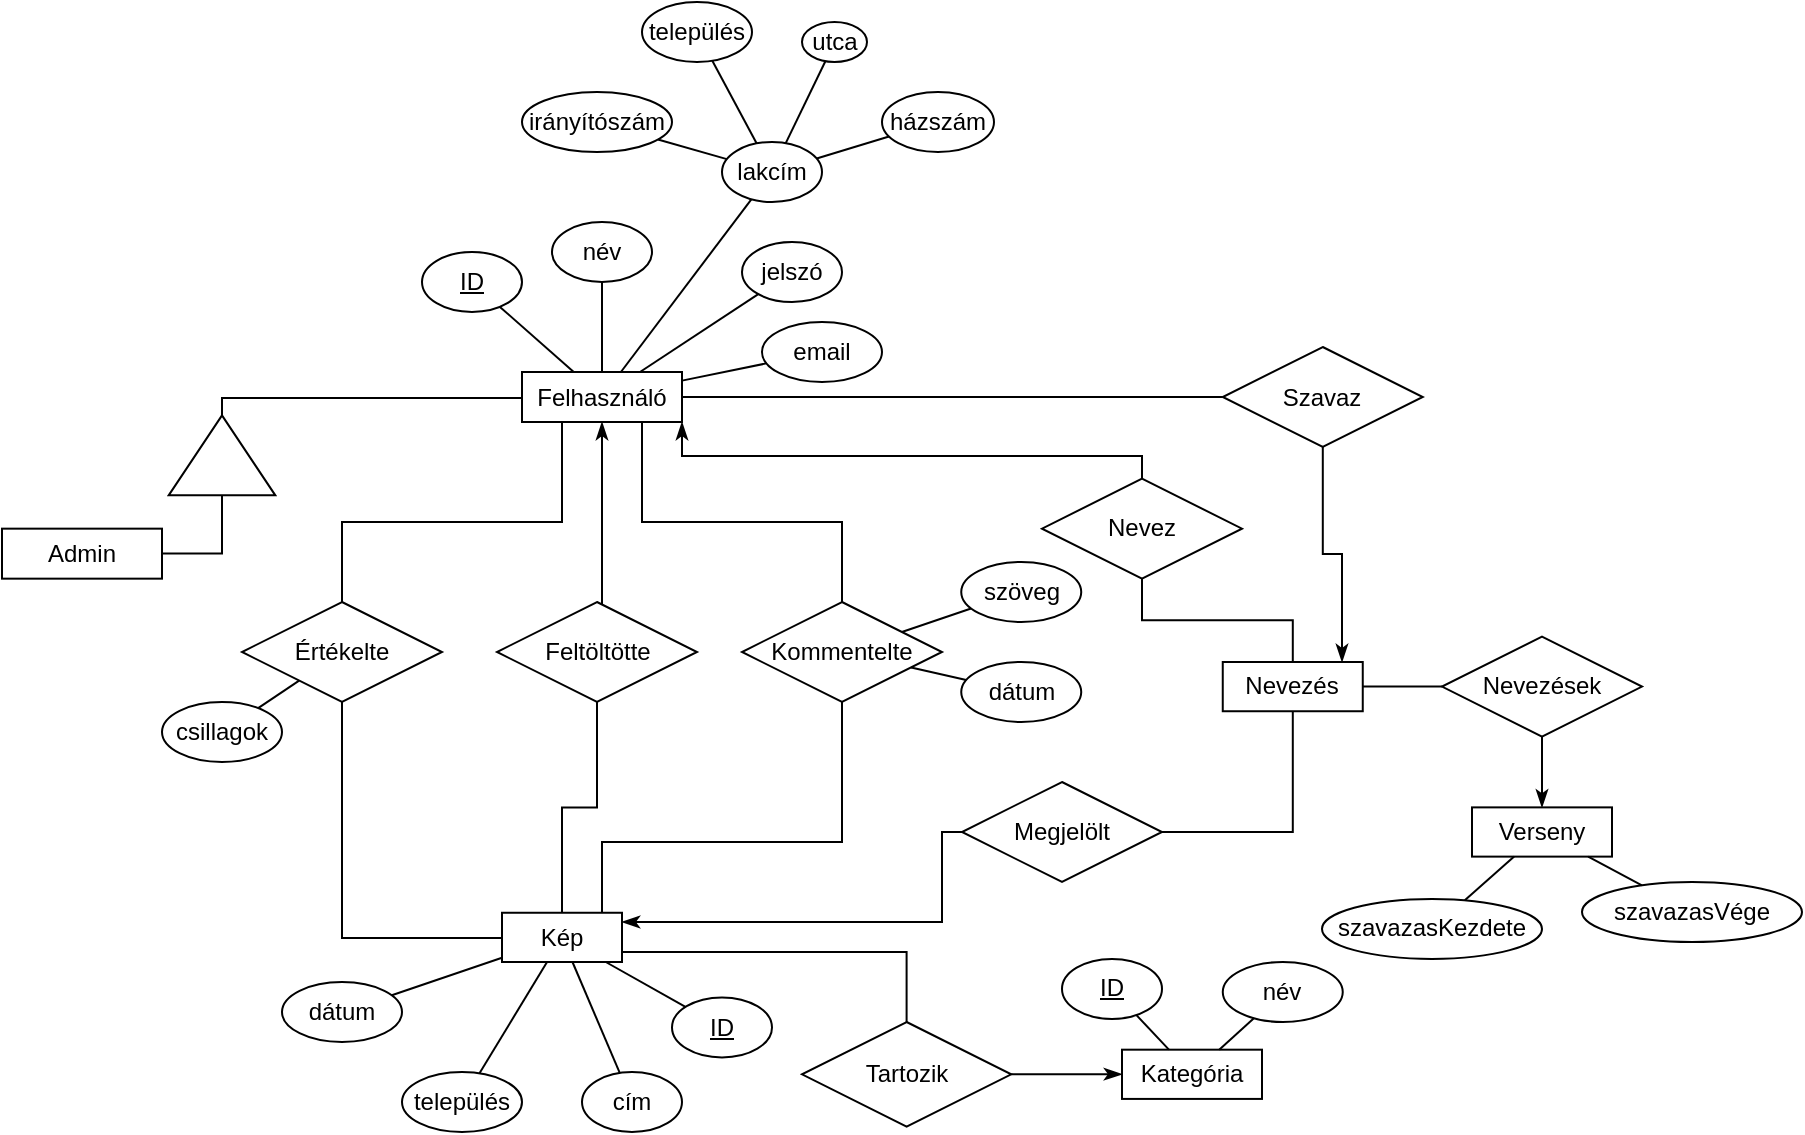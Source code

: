 <mxfile version="13.7.3" type="device"><diagram id="7oqz01lMXKbs2QNrLGLY" name="1 oldal"><mxGraphModel dx="1086" dy="790" grid="1" gridSize="10" guides="1" tooltips="1" connect="1" arrows="1" fold="1" page="1" pageScale="1" pageWidth="827" pageHeight="1169" math="0" shadow="0"><root><mxCell id="0"/><mxCell id="1" parent="0"/><mxCell id="7EJN0urTMHJltD60-iaD-75" style="edgeStyle=orthogonalEdgeStyle;rounded=0;orthogonalLoop=1;jettySize=auto;html=1;entryX=0.5;entryY=0;entryDx=0;entryDy=0;startArrow=none;startFill=0;endArrow=none;endFill=0;" edge="1" parent="1" source="7EJN0urTMHJltD60-iaD-1" target="7EJN0urTMHJltD60-iaD-55"><mxGeometry relative="1" as="geometry"><Array as="points"><mxPoint x="290" y="330"/><mxPoint x="180" y="330"/></Array></mxGeometry></mxCell><mxCell id="7EJN0urTMHJltD60-iaD-1" value="Felhasználó" style="whiteSpace=wrap;html=1;align=center;" vertex="1" parent="1"><mxGeometry x="270" y="255" width="80" height="25" as="geometry"/></mxCell><mxCell id="7EJN0urTMHJltD60-iaD-2" value="ID" style="ellipse;whiteSpace=wrap;html=1;align=center;verticalAlign=middle;horizontal=1;fontStyle=4" vertex="1" parent="1"><mxGeometry x="220" y="195" width="50" height="30" as="geometry"/></mxCell><mxCell id="7EJN0urTMHJltD60-iaD-3" value="név" style="ellipse;whiteSpace=wrap;html=1;align=center;" vertex="1" parent="1"><mxGeometry x="285" y="180" width="50" height="30" as="geometry"/></mxCell><mxCell id="7EJN0urTMHJltD60-iaD-4" value="email" style="ellipse;whiteSpace=wrap;html=1;align=center;" vertex="1" parent="1"><mxGeometry x="390" y="230" width="60" height="30" as="geometry"/></mxCell><mxCell id="7EJN0urTMHJltD60-iaD-5" value="jelszó" style="ellipse;whiteSpace=wrap;html=1;align=center;" vertex="1" parent="1"><mxGeometry x="380" y="190" width="50" height="30" as="geometry"/></mxCell><mxCell id="7EJN0urTMHJltD60-iaD-6" value="lakcím" style="ellipse;whiteSpace=wrap;html=1;align=center;" vertex="1" parent="1"><mxGeometry x="370" y="140" width="50" height="30" as="geometry"/></mxCell><mxCell id="7EJN0urTMHJltD60-iaD-8" value="" style="endArrow=none;html=1;rounded=0;" edge="1" parent="1" source="7EJN0urTMHJltD60-iaD-2" target="7EJN0urTMHJltD60-iaD-1"><mxGeometry relative="1" as="geometry"><mxPoint x="290" y="290" as="sourcePoint"/><mxPoint x="450" y="290" as="targetPoint"/></mxGeometry></mxCell><mxCell id="7EJN0urTMHJltD60-iaD-9" value="" style="endArrow=none;html=1;rounded=0;" edge="1" parent="1" source="7EJN0urTMHJltD60-iaD-3" target="7EJN0urTMHJltD60-iaD-1"><mxGeometry relative="1" as="geometry"><mxPoint x="290" y="290" as="sourcePoint"/><mxPoint x="450" y="290" as="targetPoint"/></mxGeometry></mxCell><mxCell id="7EJN0urTMHJltD60-iaD-10" value="" style="endArrow=none;html=1;rounded=0;" edge="1" parent="1" source="7EJN0urTMHJltD60-iaD-1" target="7EJN0urTMHJltD60-iaD-6"><mxGeometry relative="1" as="geometry"><mxPoint x="290" y="290" as="sourcePoint"/><mxPoint x="450" y="290" as="targetPoint"/></mxGeometry></mxCell><mxCell id="7EJN0urTMHJltD60-iaD-11" value="" style="endArrow=none;html=1;rounded=0;" edge="1" parent="1" source="7EJN0urTMHJltD60-iaD-1" target="7EJN0urTMHJltD60-iaD-5"><mxGeometry relative="1" as="geometry"><mxPoint x="300" y="300.0" as="sourcePoint"/><mxPoint x="460" y="300.0" as="targetPoint"/></mxGeometry></mxCell><mxCell id="7EJN0urTMHJltD60-iaD-13" value="" style="endArrow=none;html=1;rounded=0;" edge="1" parent="1" source="7EJN0urTMHJltD60-iaD-1" target="7EJN0urTMHJltD60-iaD-4"><mxGeometry relative="1" as="geometry"><mxPoint x="320" y="320.0" as="sourcePoint"/><mxPoint x="480" y="320.0" as="targetPoint"/></mxGeometry></mxCell><mxCell id="7EJN0urTMHJltD60-iaD-14" value="irányítószám" style="ellipse;whiteSpace=wrap;html=1;align=center;" vertex="1" parent="1"><mxGeometry x="270" y="115" width="75" height="30" as="geometry"/></mxCell><mxCell id="7EJN0urTMHJltD60-iaD-15" value="település" style="ellipse;whiteSpace=wrap;html=1;align=center;" vertex="1" parent="1"><mxGeometry x="330" y="70" width="55" height="30" as="geometry"/></mxCell><mxCell id="7EJN0urTMHJltD60-iaD-16" value="utca" style="ellipse;whiteSpace=wrap;html=1;align=center;" vertex="1" parent="1"><mxGeometry x="410" y="80" width="32.5" height="20" as="geometry"/></mxCell><mxCell id="7EJN0urTMHJltD60-iaD-17" value="házszám" style="ellipse;whiteSpace=wrap;html=1;align=center;" vertex="1" parent="1"><mxGeometry x="450" y="115" width="56" height="30" as="geometry"/></mxCell><mxCell id="7EJN0urTMHJltD60-iaD-18" value="" style="endArrow=none;html=1;rounded=0;" edge="1" parent="1" source="7EJN0urTMHJltD60-iaD-14" target="7EJN0urTMHJltD60-iaD-6"><mxGeometry relative="1" as="geometry"><mxPoint x="490.001" y="245.94" as="sourcePoint"/><mxPoint x="543.765" y="159.997" as="targetPoint"/></mxGeometry></mxCell><mxCell id="7EJN0urTMHJltD60-iaD-19" value="" style="endArrow=none;html=1;rounded=0;" edge="1" parent="1" source="7EJN0urTMHJltD60-iaD-15" target="7EJN0urTMHJltD60-iaD-6"><mxGeometry relative="1" as="geometry"><mxPoint x="352.511" y="275.0" as="sourcePoint"/><mxPoint x="406.275" y="189.057" as="targetPoint"/></mxGeometry></mxCell><mxCell id="7EJN0urTMHJltD60-iaD-20" value="" style="endArrow=none;html=1;rounded=0;" edge="1" parent="1" source="7EJN0urTMHJltD60-iaD-16" target="7EJN0urTMHJltD60-iaD-6"><mxGeometry relative="1" as="geometry"><mxPoint x="362.511" y="285.0" as="sourcePoint"/><mxPoint x="416.275" y="199.057" as="targetPoint"/></mxGeometry></mxCell><mxCell id="7EJN0urTMHJltD60-iaD-21" value="" style="endArrow=none;html=1;rounded=0;" edge="1" parent="1" source="7EJN0urTMHJltD60-iaD-17" target="7EJN0urTMHJltD60-iaD-6"><mxGeometry relative="1" as="geometry"><mxPoint x="372.511" y="295.0" as="sourcePoint"/><mxPoint x="426.275" y="209.057" as="targetPoint"/></mxGeometry></mxCell><mxCell id="7EJN0urTMHJltD60-iaD-23" value="Kép" style="whiteSpace=wrap;html=1;align=center;" vertex="1" parent="1"><mxGeometry x="260" y="525.38" width="60" height="24.62" as="geometry"/></mxCell><mxCell id="7EJN0urTMHJltD60-iaD-24" value="ID" style="ellipse;whiteSpace=wrap;html=1;align=center;fontStyle=4" vertex="1" parent="1"><mxGeometry x="345" y="567.69" width="50" height="30" as="geometry"/></mxCell><mxCell id="7EJN0urTMHJltD60-iaD-25" value="cím" style="ellipse;whiteSpace=wrap;html=1;align=center;" vertex="1" parent="1"><mxGeometry x="300" y="605" width="50" height="30" as="geometry"/></mxCell><mxCell id="7EJN0urTMHJltD60-iaD-26" value="dátum" style="ellipse;whiteSpace=wrap;html=1;align=center;" vertex="1" parent="1"><mxGeometry x="150" y="560" width="60" height="30" as="geometry"/></mxCell><mxCell id="7EJN0urTMHJltD60-iaD-27" value="település" style="ellipse;whiteSpace=wrap;html=1;align=center;" vertex="1" parent="1"><mxGeometry x="210" y="605" width="60" height="30" as="geometry"/></mxCell><mxCell id="7EJN0urTMHJltD60-iaD-28" value="" style="endArrow=none;html=1;rounded=0;" edge="1" parent="1" source="7EJN0urTMHJltD60-iaD-24" target="7EJN0urTMHJltD60-iaD-23"><mxGeometry relative="1" as="geometry"><mxPoint x="280" y="560.38" as="sourcePoint"/><mxPoint x="440" y="560.38" as="targetPoint"/></mxGeometry></mxCell><mxCell id="7EJN0urTMHJltD60-iaD-29" value="" style="endArrow=none;html=1;rounded=0;" edge="1" parent="1" source="7EJN0urTMHJltD60-iaD-25" target="7EJN0urTMHJltD60-iaD-23"><mxGeometry relative="1" as="geometry"><mxPoint x="280" y="560.38" as="sourcePoint"/><mxPoint x="440" y="560.38" as="targetPoint"/></mxGeometry></mxCell><mxCell id="7EJN0urTMHJltD60-iaD-31" value="" style="endArrow=none;html=1;rounded=0;" edge="1" parent="1" source="7EJN0urTMHJltD60-iaD-23" target="7EJN0urTMHJltD60-iaD-27"><mxGeometry relative="1" as="geometry"><mxPoint x="300" y="580.38" as="sourcePoint"/><mxPoint x="460" y="580.38" as="targetPoint"/></mxGeometry></mxCell><mxCell id="7EJN0urTMHJltD60-iaD-32" value="" style="endArrow=none;html=1;rounded=0;" edge="1" parent="1" source="7EJN0urTMHJltD60-iaD-23" target="7EJN0urTMHJltD60-iaD-26"><mxGeometry relative="1" as="geometry"><mxPoint x="310" y="590.38" as="sourcePoint"/><mxPoint x="470" y="590.38" as="targetPoint"/></mxGeometry></mxCell><mxCell id="7EJN0urTMHJltD60-iaD-33" value="Kategória" style="whiteSpace=wrap;html=1;align=center;" vertex="1" parent="1"><mxGeometry x="570" y="593.84" width="70" height="24.62" as="geometry"/></mxCell><mxCell id="7EJN0urTMHJltD60-iaD-34" value="ID" style="ellipse;whiteSpace=wrap;html=1;align=center;fontStyle=4" vertex="1" parent="1"><mxGeometry x="540" y="548.46" width="50" height="30" as="geometry"/></mxCell><mxCell id="7EJN0urTMHJltD60-iaD-35" value="név" style="ellipse;whiteSpace=wrap;html=1;align=center;" vertex="1" parent="1"><mxGeometry x="620.38" y="550" width="60" height="30" as="geometry"/></mxCell><mxCell id="7EJN0urTMHJltD60-iaD-36" value="" style="endArrow=none;html=1;rounded=0;" edge="1" parent="1" source="7EJN0urTMHJltD60-iaD-34" target="7EJN0urTMHJltD60-iaD-33"><mxGeometry relative="1" as="geometry"><mxPoint x="610" y="510.38" as="sourcePoint"/><mxPoint x="770" y="510.38" as="targetPoint"/></mxGeometry></mxCell><mxCell id="7EJN0urTMHJltD60-iaD-39" value="" style="endArrow=none;html=1;rounded=0;" edge="1" parent="1" source="7EJN0urTMHJltD60-iaD-33" target="7EJN0urTMHJltD60-iaD-35"><mxGeometry relative="1" as="geometry"><mxPoint x="640" y="540.38" as="sourcePoint"/><mxPoint x="800" y="540.38" as="targetPoint"/></mxGeometry></mxCell><mxCell id="7EJN0urTMHJltD60-iaD-81" style="edgeStyle=orthogonalEdgeStyle;rounded=0;orthogonalLoop=1;jettySize=auto;html=1;startArrow=none;startFill=0;endArrow=none;endFill=0;" edge="1" parent="1" source="7EJN0urTMHJltD60-iaD-51" target="7EJN0urTMHJltD60-iaD-23"><mxGeometry relative="1" as="geometry"><Array as="points"><mxPoint x="462" y="545"/></Array></mxGeometry></mxCell><mxCell id="7EJN0urTMHJltD60-iaD-82" style="edgeStyle=orthogonalEdgeStyle;rounded=0;orthogonalLoop=1;jettySize=auto;html=1;startArrow=none;startFill=0;endArrow=classicThin;endFill=1;" edge="1" parent="1" source="7EJN0urTMHJltD60-iaD-51" target="7EJN0urTMHJltD60-iaD-33"><mxGeometry relative="1" as="geometry"/></mxCell><mxCell id="7EJN0urTMHJltD60-iaD-51" value="Tartozik" style="shape=rhombus;perimeter=rhombusPerimeter;whiteSpace=wrap;html=1;align=center;" vertex="1" parent="1"><mxGeometry x="410" y="580" width="104.62" height="52.31" as="geometry"/></mxCell><mxCell id="7EJN0urTMHJltD60-iaD-78" style="edgeStyle=orthogonalEdgeStyle;rounded=0;orthogonalLoop=1;jettySize=auto;html=1;startArrow=none;startFill=0;endArrow=none;endFill=0;" edge="1" parent="1" source="7EJN0urTMHJltD60-iaD-55" target="7EJN0urTMHJltD60-iaD-23"><mxGeometry relative="1" as="geometry"><Array as="points"><mxPoint x="180" y="538"/></Array></mxGeometry></mxCell><mxCell id="7EJN0urTMHJltD60-iaD-55" value="Értékelte" style="shape=rhombus;perimeter=rhombusPerimeter;whiteSpace=wrap;html=1;align=center;" vertex="1" parent="1"><mxGeometry x="130" y="370" width="100" height="50" as="geometry"/></mxCell><mxCell id="7EJN0urTMHJltD60-iaD-59" value="csillagok" style="ellipse;whiteSpace=wrap;html=1;align=center;" vertex="1" parent="1"><mxGeometry x="90" y="420" width="60" height="30" as="geometry"/></mxCell><mxCell id="7EJN0urTMHJltD60-iaD-60" value="" style="endArrow=none;html=1;rounded=0;" edge="1" parent="1" source="7EJN0urTMHJltD60-iaD-59" target="7EJN0urTMHJltD60-iaD-55"><mxGeometry relative="1" as="geometry"><mxPoint x="210" y="370" as="sourcePoint"/><mxPoint x="299.796" y="260.0" as="targetPoint"/></mxGeometry></mxCell><mxCell id="7EJN0urTMHJltD60-iaD-77" style="edgeStyle=orthogonalEdgeStyle;rounded=0;orthogonalLoop=1;jettySize=auto;html=1;startArrow=none;startFill=0;endArrow=none;endFill=0;" edge="1" parent="1" source="7EJN0urTMHJltD60-iaD-61" target="7EJN0urTMHJltD60-iaD-1"><mxGeometry relative="1" as="geometry"><Array as="points"><mxPoint x="430" y="330"/><mxPoint x="330" y="330"/></Array></mxGeometry></mxCell><mxCell id="7EJN0urTMHJltD60-iaD-80" style="edgeStyle=orthogonalEdgeStyle;rounded=0;orthogonalLoop=1;jettySize=auto;html=1;startArrow=none;startFill=0;endArrow=none;endFill=0;" edge="1" parent="1" source="7EJN0urTMHJltD60-iaD-61" target="7EJN0urTMHJltD60-iaD-23"><mxGeometry relative="1" as="geometry"><Array as="points"><mxPoint x="430" y="490"/><mxPoint x="310" y="490"/></Array></mxGeometry></mxCell><mxCell id="7EJN0urTMHJltD60-iaD-61" value="Kommentelte" style="shape=rhombus;perimeter=rhombusPerimeter;whiteSpace=wrap;html=1;align=center;" vertex="1" parent="1"><mxGeometry x="380" y="370" width="100" height="50" as="geometry"/></mxCell><mxCell id="7EJN0urTMHJltD60-iaD-64" value="szöveg" style="ellipse;whiteSpace=wrap;html=1;align=center;" vertex="1" parent="1"><mxGeometry x="489.62" y="350" width="60" height="30" as="geometry"/></mxCell><mxCell id="7EJN0urTMHJltD60-iaD-65" value="dátum" style="ellipse;whiteSpace=wrap;html=1;align=center;" vertex="1" parent="1"><mxGeometry x="489.62" y="400" width="60" height="30" as="geometry"/></mxCell><mxCell id="7EJN0urTMHJltD60-iaD-66" value="" style="endArrow=none;html=1;rounded=0;" edge="1" parent="1" source="7EJN0urTMHJltD60-iaD-65" target="7EJN0urTMHJltD60-iaD-61"><mxGeometry relative="1" as="geometry"><mxPoint x="409.143" y="260.0" as="sourcePoint"/><mxPoint x="472" y="370" as="targetPoint"/></mxGeometry></mxCell><mxCell id="7EJN0urTMHJltD60-iaD-67" value="" style="endArrow=none;html=1;rounded=0;" edge="1" parent="1" source="7EJN0urTMHJltD60-iaD-64" target="7EJN0urTMHJltD60-iaD-61"><mxGeometry relative="1" as="geometry"><mxPoint x="419.143" y="270.0" as="sourcePoint"/><mxPoint x="482" y="380" as="targetPoint"/></mxGeometry></mxCell><mxCell id="7EJN0urTMHJltD60-iaD-76" style="edgeStyle=orthogonalEdgeStyle;rounded=0;orthogonalLoop=1;jettySize=auto;html=1;startArrow=none;startFill=0;endArrow=classicThin;endFill=1;" edge="1" parent="1" source="7EJN0urTMHJltD60-iaD-68" target="7EJN0urTMHJltD60-iaD-1"><mxGeometry relative="1" as="geometry"><Array as="points"><mxPoint x="310" y="350"/><mxPoint x="310" y="350"/></Array></mxGeometry></mxCell><mxCell id="7EJN0urTMHJltD60-iaD-79" style="edgeStyle=orthogonalEdgeStyle;rounded=0;orthogonalLoop=1;jettySize=auto;html=1;startArrow=none;startFill=0;endArrow=none;endFill=0;" edge="1" parent="1" source="7EJN0urTMHJltD60-iaD-68" target="7EJN0urTMHJltD60-iaD-23"><mxGeometry relative="1" as="geometry"/></mxCell><mxCell id="7EJN0urTMHJltD60-iaD-68" value="Feltöltötte" style="shape=rhombus;perimeter=rhombusPerimeter;whiteSpace=wrap;html=1;align=center;" vertex="1" parent="1"><mxGeometry x="257.5" y="370" width="100" height="50" as="geometry"/></mxCell><mxCell id="7EJN0urTMHJltD60-iaD-74" style="edgeStyle=orthogonalEdgeStyle;rounded=0;orthogonalLoop=1;jettySize=auto;html=1;startArrow=none;startFill=0;endArrow=none;endFill=0;exitX=1;exitY=0.5;exitDx=0;exitDy=0;" edge="1" parent="1" source="7EJN0urTMHJltD60-iaD-71" target="7EJN0urTMHJltD60-iaD-1"><mxGeometry relative="1" as="geometry"><Array as="points"><mxPoint x="120" y="268"/></Array></mxGeometry></mxCell><mxCell id="7EJN0urTMHJltD60-iaD-71" value="" style="triangle;whiteSpace=wrap;html=1;rotation=-90;" vertex="1" parent="1"><mxGeometry x="100" y="270" width="40" height="53.33" as="geometry"/></mxCell><mxCell id="7EJN0urTMHJltD60-iaD-73" style="edgeStyle=orthogonalEdgeStyle;rounded=0;orthogonalLoop=1;jettySize=auto;html=1;startArrow=none;startFill=0;endArrow=none;endFill=0;" edge="1" parent="1" source="7EJN0urTMHJltD60-iaD-72" target="7EJN0urTMHJltD60-iaD-71"><mxGeometry relative="1" as="geometry"/></mxCell><mxCell id="7EJN0urTMHJltD60-iaD-72" value="Admin" style="whiteSpace=wrap;html=1;align=center;" vertex="1" parent="1"><mxGeometry x="10.0" y="333.33" width="80" height="25" as="geometry"/></mxCell><mxCell id="7EJN0urTMHJltD60-iaD-83" value="Verseny" style="whiteSpace=wrap;html=1;align=center;" vertex="1" parent="1"><mxGeometry x="745" y="472.69" width="70" height="24.62" as="geometry"/></mxCell><mxCell id="7EJN0urTMHJltD60-iaD-85" style="edgeStyle=orthogonalEdgeStyle;rounded=0;orthogonalLoop=1;jettySize=auto;html=1;startArrow=none;startFill=0;endArrow=none;endFill=0;" edge="1" parent="1" source="7EJN0urTMHJltD60-iaD-84" target="7EJN0urTMHJltD60-iaD-97"><mxGeometry relative="1" as="geometry"/></mxCell><mxCell id="7EJN0urTMHJltD60-iaD-86" style="edgeStyle=orthogonalEdgeStyle;rounded=0;orthogonalLoop=1;jettySize=auto;html=1;startArrow=none;startFill=0;endArrow=classicThin;endFill=1;" edge="1" parent="1" source="7EJN0urTMHJltD60-iaD-84" target="7EJN0urTMHJltD60-iaD-1"><mxGeometry relative="1" as="geometry"><Array as="points"><mxPoint x="350" y="297"/></Array></mxGeometry></mxCell><mxCell id="7EJN0urTMHJltD60-iaD-84" value="Nevez" style="shape=rhombus;perimeter=rhombusPerimeter;whiteSpace=wrap;html=1;align=center;" vertex="1" parent="1"><mxGeometry x="530" y="308.33" width="100" height="50" as="geometry"/></mxCell><mxCell id="7EJN0urTMHJltD60-iaD-88" value="szavazasKezdete" style="ellipse;whiteSpace=wrap;html=1;align=center;" vertex="1" parent="1"><mxGeometry x="670" y="518.46" width="110" height="30" as="geometry"/></mxCell><mxCell id="7EJN0urTMHJltD60-iaD-89" value="szavazasVége" style="ellipse;whiteSpace=wrap;html=1;align=center;" vertex="1" parent="1"><mxGeometry x="800" y="510.0" width="110" height="30" as="geometry"/></mxCell><mxCell id="7EJN0urTMHJltD60-iaD-90" value="" style="endArrow=none;html=1;" edge="1" parent="1" source="7EJN0urTMHJltD60-iaD-83" target="7EJN0urTMHJltD60-iaD-88"><mxGeometry width="50" height="50" relative="1" as="geometry"><mxPoint x="860" y="528.33" as="sourcePoint"/><mxPoint x="910" y="478.33" as="targetPoint"/></mxGeometry></mxCell><mxCell id="7EJN0urTMHJltD60-iaD-91" value="" style="endArrow=none;html=1;" edge="1" parent="1" source="7EJN0urTMHJltD60-iaD-83" target="7EJN0urTMHJltD60-iaD-89"><mxGeometry width="50" height="50" relative="1" as="geometry"><mxPoint x="1022.662" y="402.69" as="sourcePoint"/><mxPoint x="1044.774" y="387.279" as="targetPoint"/></mxGeometry></mxCell><mxCell id="7EJN0urTMHJltD60-iaD-102" style="edgeStyle=orthogonalEdgeStyle;rounded=0;orthogonalLoop=1;jettySize=auto;html=1;entryX=0;entryY=0.5;entryDx=0;entryDy=0;startArrow=none;startFill=0;endArrow=none;endFill=0;" edge="1" parent="1" source="7EJN0urTMHJltD60-iaD-97" target="7EJN0urTMHJltD60-iaD-101"><mxGeometry relative="1" as="geometry"/></mxCell><mxCell id="7EJN0urTMHJltD60-iaD-97" value="Nevezés" style="whiteSpace=wrap;html=1;align=center;" vertex="1" parent="1"><mxGeometry x="620.38" y="400" width="70" height="24.62" as="geometry"/></mxCell><mxCell id="7EJN0urTMHJltD60-iaD-99" style="edgeStyle=orthogonalEdgeStyle;rounded=0;orthogonalLoop=1;jettySize=auto;html=1;startArrow=none;startFill=0;endArrow=classicThin;endFill=1;" edge="1" parent="1" source="7EJN0urTMHJltD60-iaD-98" target="7EJN0urTMHJltD60-iaD-23"><mxGeometry relative="1" as="geometry"><Array as="points"><mxPoint x="480" y="485"/><mxPoint x="480" y="530"/></Array></mxGeometry></mxCell><mxCell id="7EJN0urTMHJltD60-iaD-100" style="edgeStyle=orthogonalEdgeStyle;rounded=0;orthogonalLoop=1;jettySize=auto;html=1;startArrow=none;startFill=0;endArrow=none;endFill=0;" edge="1" parent="1" source="7EJN0urTMHJltD60-iaD-98" target="7EJN0urTMHJltD60-iaD-97"><mxGeometry relative="1" as="geometry"/></mxCell><mxCell id="7EJN0urTMHJltD60-iaD-98" value="Megjelölt" style="shape=rhombus;perimeter=rhombusPerimeter;whiteSpace=wrap;html=1;align=center;" vertex="1" parent="1"><mxGeometry x="490" y="460" width="100" height="50" as="geometry"/></mxCell><mxCell id="7EJN0urTMHJltD60-iaD-103" style="edgeStyle=orthogonalEdgeStyle;rounded=0;orthogonalLoop=1;jettySize=auto;html=1;startArrow=none;startFill=0;endArrow=classicThin;endFill=1;" edge="1" parent="1" source="7EJN0urTMHJltD60-iaD-101" target="7EJN0urTMHJltD60-iaD-83"><mxGeometry relative="1" as="geometry"/></mxCell><mxCell id="7EJN0urTMHJltD60-iaD-101" value="Nevezések" style="shape=rhombus;perimeter=rhombusPerimeter;whiteSpace=wrap;html=1;align=center;" vertex="1" parent="1"><mxGeometry x="730" y="387.31" width="100" height="50" as="geometry"/></mxCell><mxCell id="7EJN0urTMHJltD60-iaD-105" style="edgeStyle=orthogonalEdgeStyle;rounded=0;orthogonalLoop=1;jettySize=auto;html=1;startArrow=none;startFill=0;endArrow=none;endFill=0;" edge="1" parent="1" source="7EJN0urTMHJltD60-iaD-104" target="7EJN0urTMHJltD60-iaD-1"><mxGeometry relative="1" as="geometry"/></mxCell><mxCell id="7EJN0urTMHJltD60-iaD-107" style="edgeStyle=orthogonalEdgeStyle;rounded=0;orthogonalLoop=1;jettySize=auto;html=1;startArrow=none;startFill=0;endArrow=classicThin;endFill=1;" edge="1" parent="1" source="7EJN0urTMHJltD60-iaD-104" target="7EJN0urTMHJltD60-iaD-97"><mxGeometry relative="1" as="geometry"><Array as="points"><mxPoint x="670" y="346"/><mxPoint x="680" y="346"/></Array></mxGeometry></mxCell><mxCell id="7EJN0urTMHJltD60-iaD-104" value="Szavaz" style="shape=rhombus;perimeter=rhombusPerimeter;whiteSpace=wrap;html=1;align=center;" vertex="1" parent="1"><mxGeometry x="620.38" y="242.5" width="100" height="50" as="geometry"/></mxCell></root></mxGraphModel></diagram></mxfile>